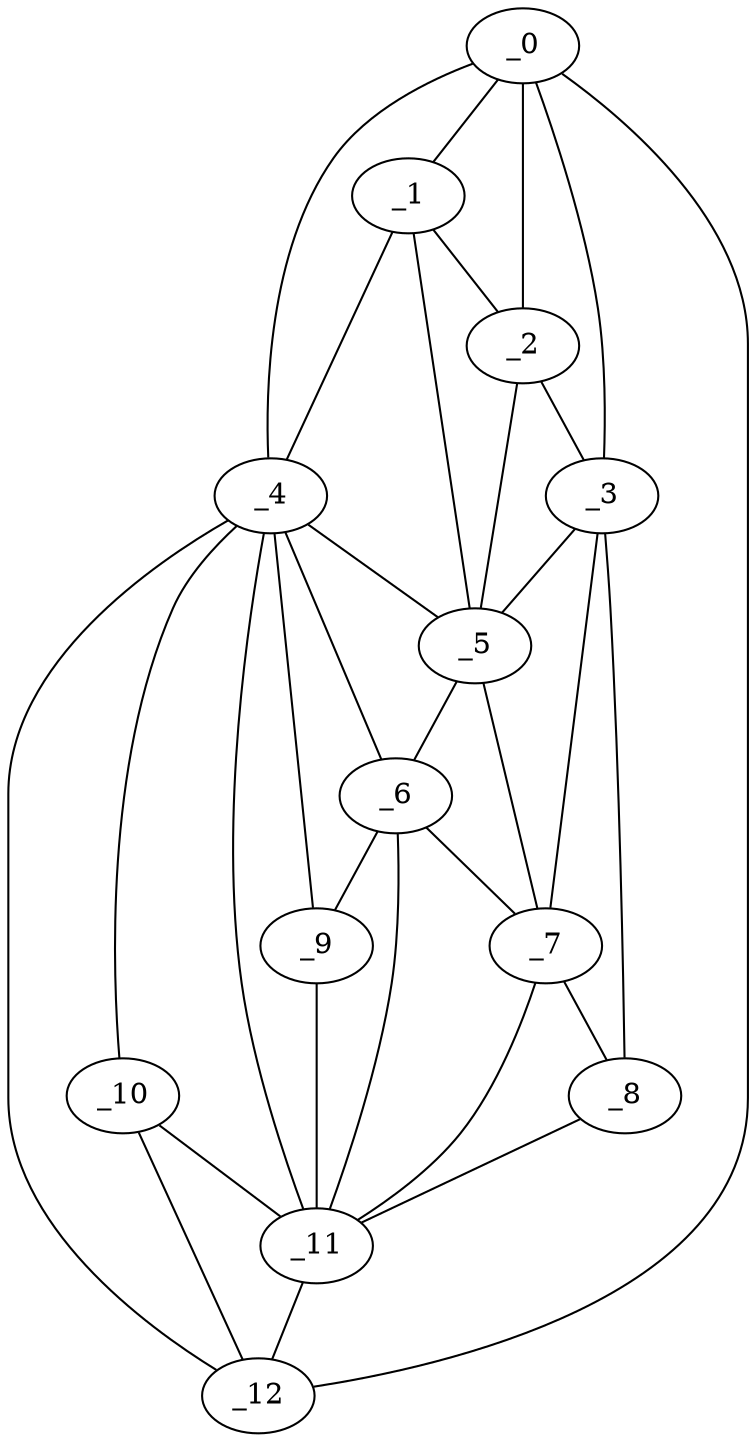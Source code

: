 graph "obj26__135.gxl" {
	_0	 [x=19,
		y=14];
	_1	 [x=69,
		y=59];
	_0 -- _1	 [valence=2];
	_2	 [x=69,
		y=72];
	_0 -- _2	 [valence=2];
	_3	 [x=72,
		y=84];
	_0 -- _3	 [valence=1];
	_4	 [x=73,
		y=52];
	_0 -- _4	 [valence=2];
	_12	 [x=111,
		y=15];
	_0 -- _12	 [valence=1];
	_1 -- _2	 [valence=2];
	_1 -- _4	 [valence=2];
	_5	 [x=79,
		y=62];
	_1 -- _5	 [valence=2];
	_2 -- _3	 [valence=2];
	_2 -- _5	 [valence=2];
	_3 -- _5	 [valence=2];
	_7	 [x=105,
		y=74];
	_3 -- _7	 [valence=2];
	_8	 [x=105,
		y=105];
	_3 -- _8	 [valence=1];
	_4 -- _5	 [valence=1];
	_6	 [x=105,
		y=55];
	_4 -- _6	 [valence=2];
	_9	 [x=106,
		y=44];
	_4 -- _9	 [valence=1];
	_10	 [x=109,
		y=23];
	_4 -- _10	 [valence=2];
	_11	 [x=110,
		y=30];
	_4 -- _11	 [valence=2];
	_4 -- _12	 [valence=2];
	_5 -- _6	 [valence=1];
	_5 -- _7	 [valence=2];
	_6 -- _7	 [valence=2];
	_6 -- _9	 [valence=2];
	_6 -- _11	 [valence=2];
	_7 -- _8	 [valence=1];
	_7 -- _11	 [valence=2];
	_8 -- _11	 [valence=1];
	_9 -- _11	 [valence=2];
	_10 -- _11	 [valence=2];
	_10 -- _12	 [valence=1];
	_11 -- _12	 [valence=1];
}
